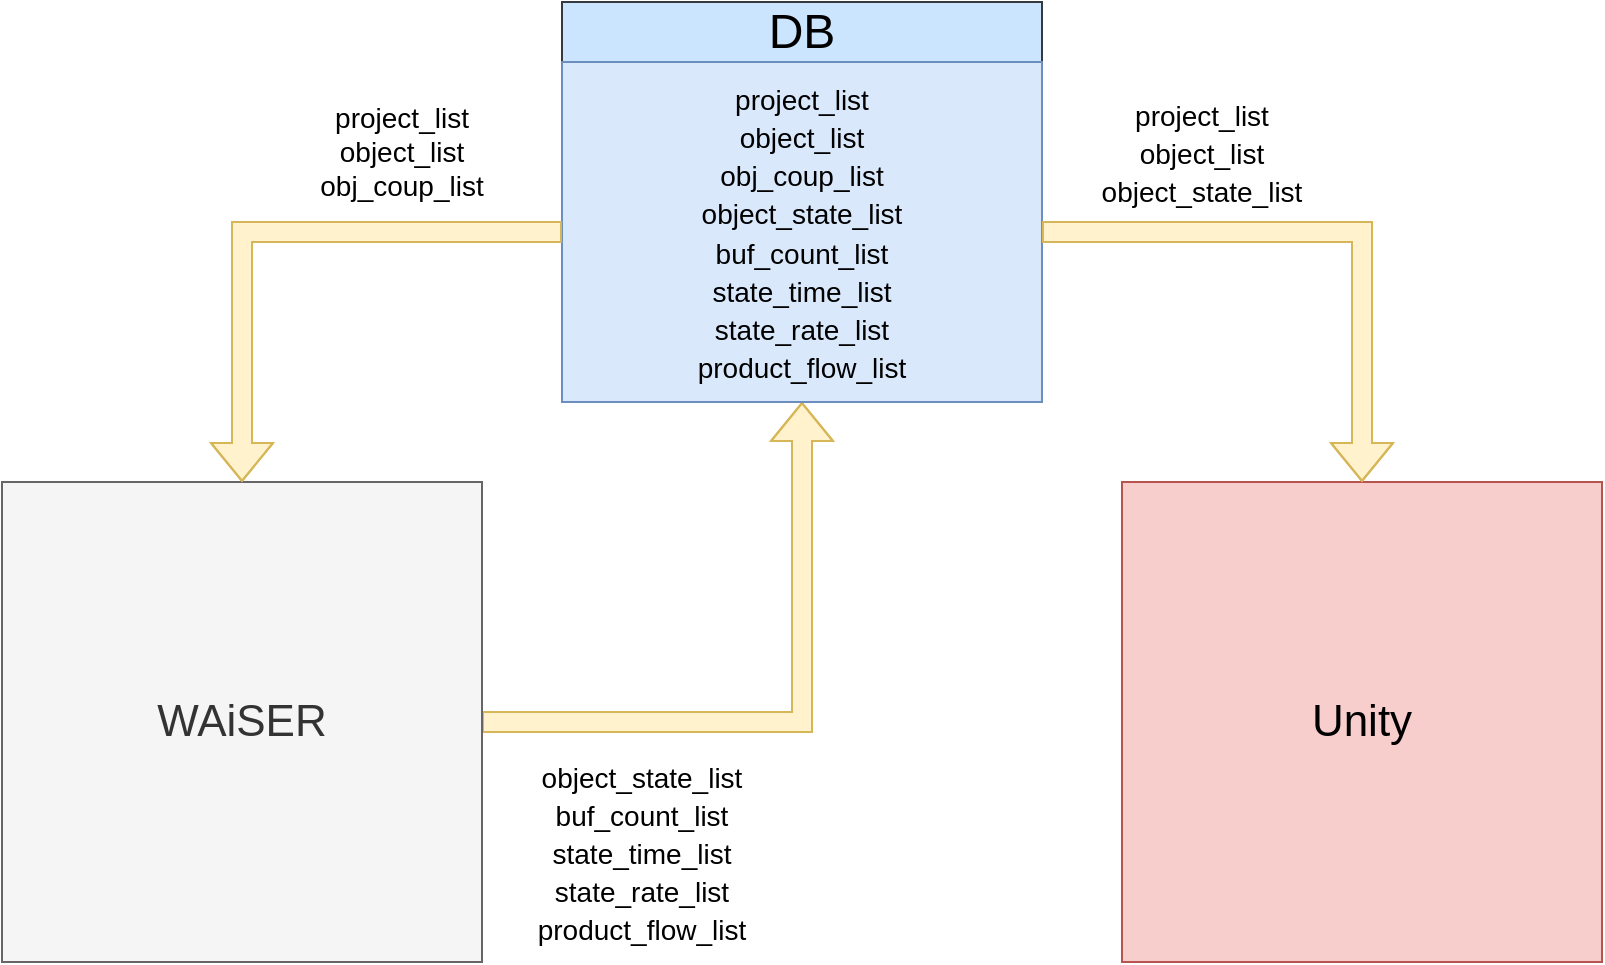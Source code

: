 <mxfile version="20.8.10" type="device"><diagram name="페이지-1" id="0Ae53NTPuv4Q4xZn10m-"><mxGraphModel dx="5206" dy="-1983" grid="1" gridSize="10" guides="1" tooltips="1" connect="1" arrows="1" fold="1" page="0" pageScale="1" pageWidth="400" pageHeight="400" math="0" shadow="0"><root><mxCell id="0"/><mxCell id="1" parent="0"/><mxCell id="Mk8ANh6fXY8Pr_sKTw7N-39" style="edgeStyle=orthogonalEdgeStyle;shape=flexArrow;rounded=0;orthogonalLoop=1;jettySize=auto;html=1;entryX=0.5;entryY=1;entryDx=0;entryDy=0;fontSize=24;fillColor=#fff2cc;strokeColor=#d6b656;" edge="1" parent="1" source="Mk8ANh6fXY8Pr_sKTw7N-8" target="Mk8ANh6fXY8Pr_sKTw7N-31"><mxGeometry relative="1" as="geometry"/></mxCell><mxCell id="Mk8ANh6fXY8Pr_sKTw7N-8" value="&lt;font style=&quot;font-size: 22px;&quot;&gt;WAiSER&lt;/font&gt;" style="whiteSpace=wrap;html=1;aspect=fixed;fillColor=#f5f5f5;strokeColor=#666666;fontColor=#333333;" vertex="1" parent="1"><mxGeometry x="-3880" y="3040" width="240" height="240" as="geometry"/></mxCell><mxCell id="Mk8ANh6fXY8Pr_sKTw7N-9" value="&lt;font style=&quot;font-size: 22px;&quot;&gt;Unity&lt;/font&gt;" style="whiteSpace=wrap;html=1;aspect=fixed;fillColor=#f8cecc;strokeColor=#b85450;" vertex="1" parent="1"><mxGeometry x="-3320" y="3040" width="240" height="240" as="geometry"/></mxCell><mxCell id="Mk8ANh6fXY8Pr_sKTw7N-17" value="&lt;font style=&quot;font-size: 14px;&quot;&gt;object_state_list&lt;br&gt;buf_count_list&lt;br&gt;state_time_list&lt;br&gt;state_rate_list&lt;br&gt;product_flow_list&lt;/font&gt;" style="text;html=1;strokeColor=none;fillColor=none;align=center;verticalAlign=middle;whiteSpace=wrap;rounded=0;fontSize=16;" vertex="1" parent="1"><mxGeometry x="-3590" y="3210" width="60" height="30" as="geometry"/></mxCell><mxCell id="Mk8ANh6fXY8Pr_sKTw7N-18" value="&lt;font style=&quot;font-size: 14px;&quot;&gt;project_list&lt;br&gt;object_list&lt;br&gt;object_state_list&lt;/font&gt;" style="text;html=1;strokeColor=none;fillColor=none;align=center;verticalAlign=middle;whiteSpace=wrap;rounded=0;fontSize=16;" vertex="1" parent="1"><mxGeometry x="-3310" y="2860" width="60" height="30" as="geometry"/></mxCell><mxCell id="Mk8ANh6fXY8Pr_sKTw7N-31" value="&lt;font style=&quot;font-size: 24px;&quot;&gt;DB&lt;/font&gt;" style="swimlane;fontStyle=0;childLayout=stackLayout;horizontal=1;startSize=30;horizontalStack=0;resizeParent=1;resizeParentMax=0;resizeLast=0;collapsible=1;marginBottom=0;whiteSpace=wrap;html=1;strokeColor=#36393d;fontSize=13;fillColor=#cce5ff;" vertex="1" parent="1"><mxGeometry x="-3600" y="2800" width="240" height="200" as="geometry"><mxRectangle x="-3640" y="3040" width="60" height="30" as="alternateBounds"/></mxGeometry></mxCell><mxCell id="Mk8ANh6fXY8Pr_sKTw7N-29" value="&lt;font style=&quot;font-size: 14px;&quot;&gt;project_list&lt;br style=&quot;border-color: var(--border-color);&quot;&gt;object_list&lt;br style=&quot;border-color: var(--border-color);&quot;&gt;obj_coup_list&lt;br&gt;object_state_list&lt;br style=&quot;border-color: var(--border-color);&quot;&gt;buf_count_list&lt;br style=&quot;border-color: var(--border-color);&quot;&gt;state_time_list&lt;br style=&quot;border-color: var(--border-color);&quot;&gt;state_rate_list&lt;br style=&quot;border-color: var(--border-color);&quot;&gt;product_flow_list&lt;/font&gt;" style="text;html=1;align=center;verticalAlign=middle;whiteSpace=wrap;rounded=0;fontSize=16;strokeColor=#6c8ebf;fillColor=#dae8fc;" vertex="1" parent="Mk8ANh6fXY8Pr_sKTw7N-31"><mxGeometry y="30" width="240" height="170" as="geometry"/></mxCell><mxCell id="Mk8ANh6fXY8Pr_sKTw7N-38" style="edgeStyle=orthogonalEdgeStyle;shape=flexArrow;rounded=0;orthogonalLoop=1;jettySize=auto;html=1;entryX=0.5;entryY=0;entryDx=0;entryDy=0;fontSize=24;fillColor=#fff2cc;strokeColor=#d6b656;" edge="1" parent="1" source="Mk8ANh6fXY8Pr_sKTw7N-29" target="Mk8ANh6fXY8Pr_sKTw7N-8"><mxGeometry relative="1" as="geometry"/></mxCell><mxCell id="Mk8ANh6fXY8Pr_sKTw7N-40" style="edgeStyle=orthogonalEdgeStyle;shape=flexArrow;rounded=0;orthogonalLoop=1;jettySize=auto;html=1;entryX=0.5;entryY=0;entryDx=0;entryDy=0;fontSize=24;fillColor=#fff2cc;strokeColor=#d6b656;" edge="1" parent="1" source="Mk8ANh6fXY8Pr_sKTw7N-29" target="Mk8ANh6fXY8Pr_sKTw7N-9"><mxGeometry relative="1" as="geometry"/></mxCell><mxCell id="Mk8ANh6fXY8Pr_sKTw7N-41" value="project_list&lt;br&gt;object_list&lt;br&gt;obj_coup_list" style="text;html=1;strokeColor=none;fillColor=none;align=center;verticalAlign=middle;whiteSpace=wrap;rounded=0;fontSize=14;" vertex="1" parent="1"><mxGeometry x="-3710" y="2860" width="60" height="30" as="geometry"/></mxCell></root></mxGraphModel></diagram></mxfile>